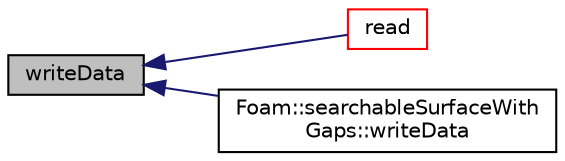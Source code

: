 digraph "writeData"
{
  bgcolor="transparent";
  edge [fontname="Helvetica",fontsize="10",labelfontname="Helvetica",labelfontsize="10"];
  node [fontname="Helvetica",fontsize="10",shape=record];
  rankdir="LR";
  Node15269 [label="writeData",height=0.2,width=0.4,color="black", fillcolor="grey75", style="filled", fontcolor="black"];
  Node15269 -> Node15270 [dir="back",color="midnightblue",fontsize="10",style="solid",fontname="Helvetica"];
  Node15270 [label="read",height=0.2,width=0.4,color="red",URL="$a27441.html#af816873151ddb0126e98bb2f914d8ed5",tooltip="Read object. "];
  Node15269 -> Node17197 [dir="back",color="midnightblue",fontsize="10",style="solid",fontname="Helvetica"];
  Node17197 [label="Foam::searchableSurfaceWith\lGaps::writeData",height=0.2,width=0.4,color="black",URL="$a26389.html#a4c658e15d7e8f5819cdc0eedbbbeb85e",tooltip="Pure virtual writaData function. "];
}
